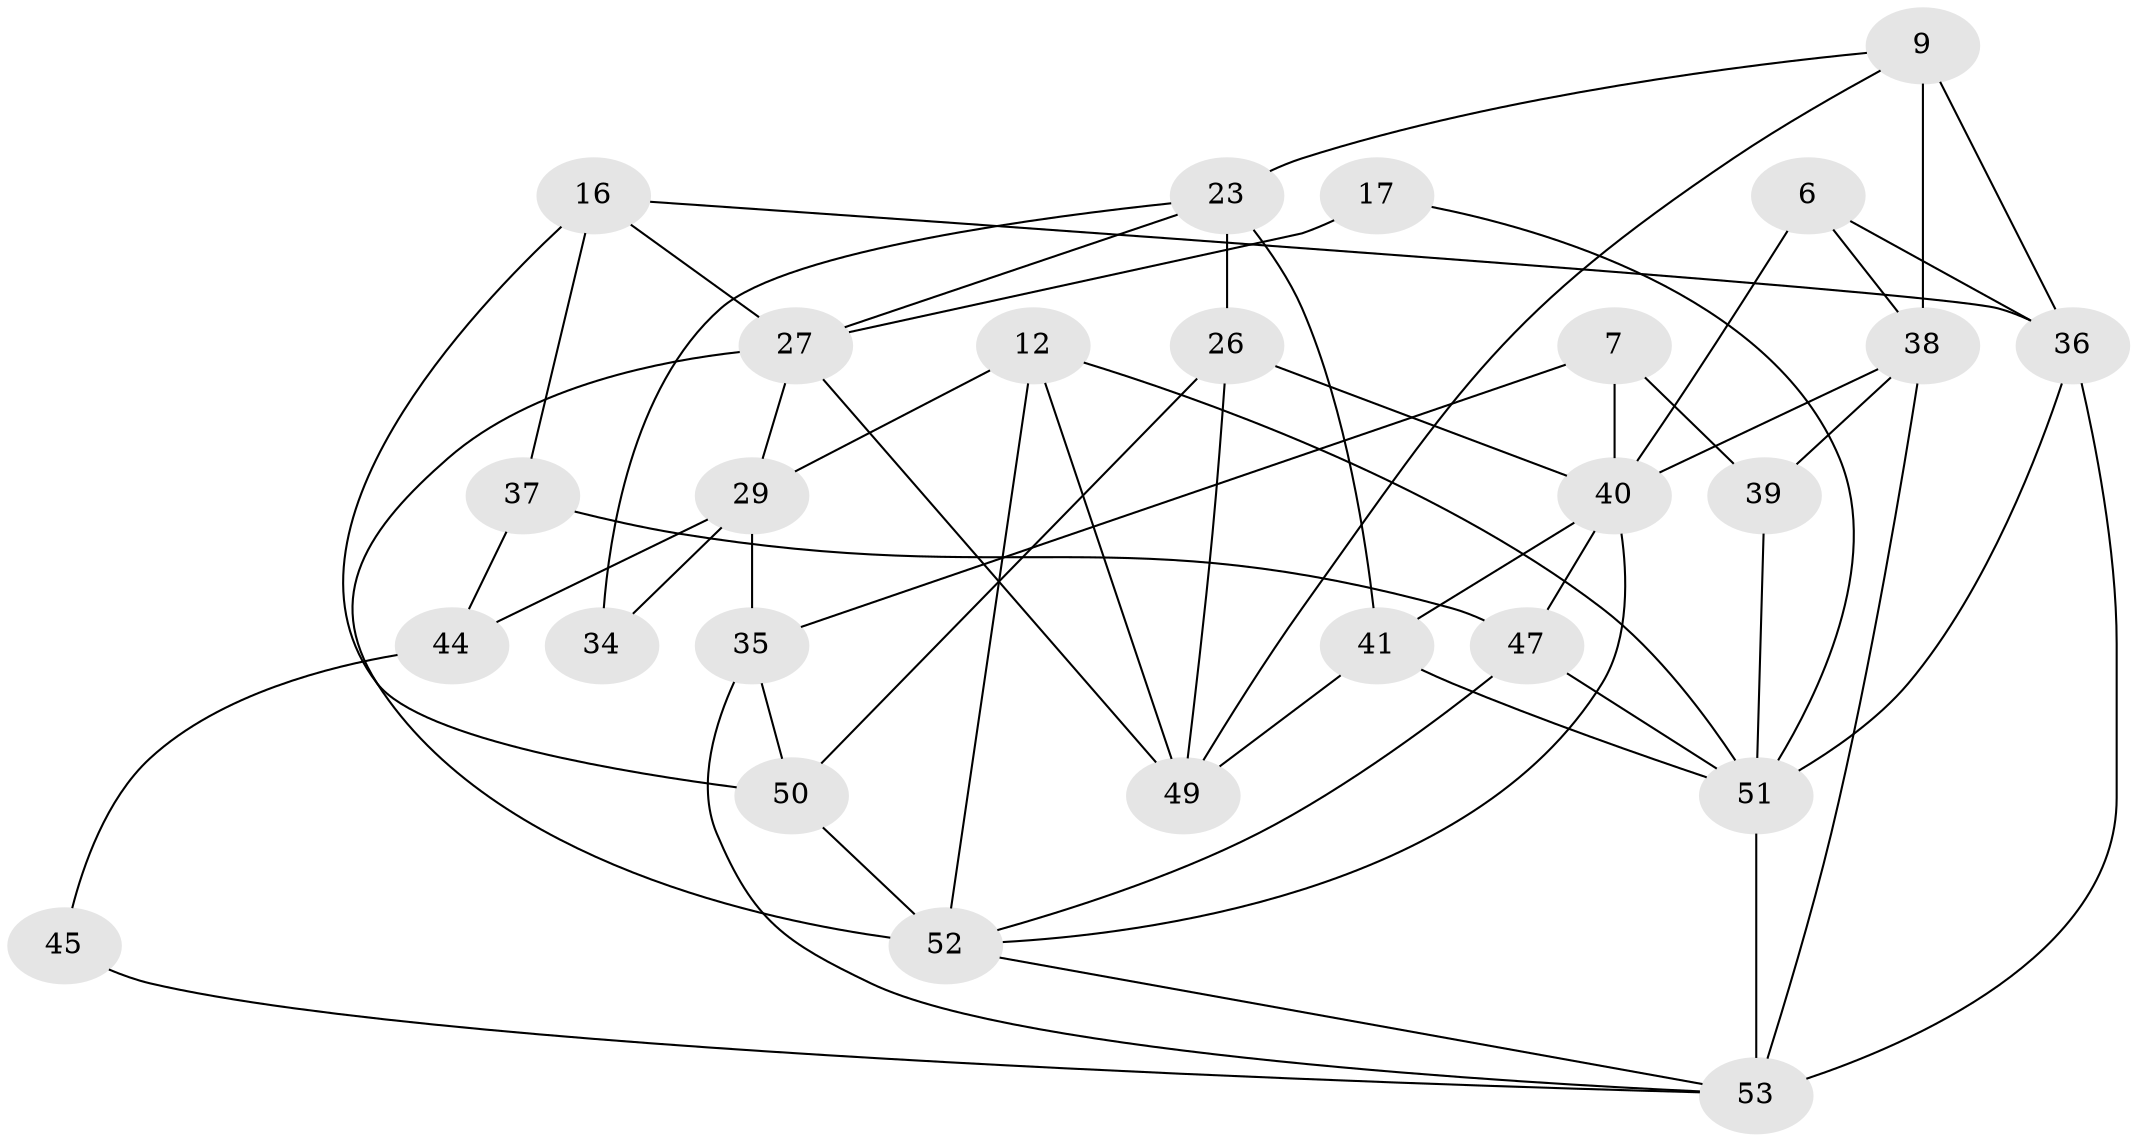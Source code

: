 // original degree distribution, {3: 0.32075471698113206, 4: 0.32075471698113206, 5: 0.11320754716981132, 2: 0.09433962264150944, 6: 0.07547169811320754, 7: 0.05660377358490566, 8: 0.018867924528301886}
// Generated by graph-tools (version 1.1) at 2025/49/03/09/25 04:49:18]
// undirected, 26 vertices, 55 edges
graph export_dot {
graph [start="1"]
  node [color=gray90,style=filled];
  6;
  7;
  9;
  12;
  16;
  17;
  23 [super="+15"];
  26 [super="+5+22"];
  27 [super="+8"];
  29;
  34;
  35;
  36 [super="+11+28"];
  37 [super="+30"];
  38 [super="+18"];
  39;
  40 [super="+3"];
  41 [super="+31"];
  44;
  45;
  47 [super="+20"];
  49 [super="+13+10"];
  50 [super="+21"];
  51 [super="+46+48"];
  52 [super="+19"];
  53 [super="+42+43+24"];
  6 -- 38 [weight=2];
  6 -- 40;
  6 -- 36;
  7 -- 39;
  7 -- 40;
  7 -- 35;
  9 -- 38 [weight=2];
  9 -- 36;
  9 -- 23;
  9 -- 49;
  12 -- 29;
  12 -- 49;
  12 -- 52;
  12 -- 51;
  16 -- 50;
  16 -- 27;
  16 -- 36 [weight=2];
  16 -- 37 [weight=2];
  17 -- 27 [weight=2];
  17 -- 51;
  23 -- 26 [weight=2];
  23 -- 34;
  23 -- 27;
  23 -- 41;
  26 -- 40 [weight=2];
  26 -- 49;
  26 -- 50;
  27 -- 29 [weight=2];
  27 -- 52 [weight=2];
  27 -- 49 [weight=2];
  29 -- 34;
  29 -- 35;
  29 -- 44;
  35 -- 50 [weight=2];
  35 -- 53;
  36 -- 51;
  36 -- 53 [weight=2];
  37 -- 47 [weight=2];
  37 -- 44;
  38 -- 40;
  38 -- 39 [weight=2];
  38 -- 53;
  39 -- 51;
  40 -- 47;
  40 -- 41;
  40 -- 52 [weight=2];
  41 -- 51 [weight=2];
  41 -- 49 [weight=2];
  44 -- 45;
  45 -- 53;
  47 -- 51 [weight=3];
  47 -- 52;
  50 -- 52 [weight=2];
  51 -- 53 [weight=3];
  52 -- 53;
}
